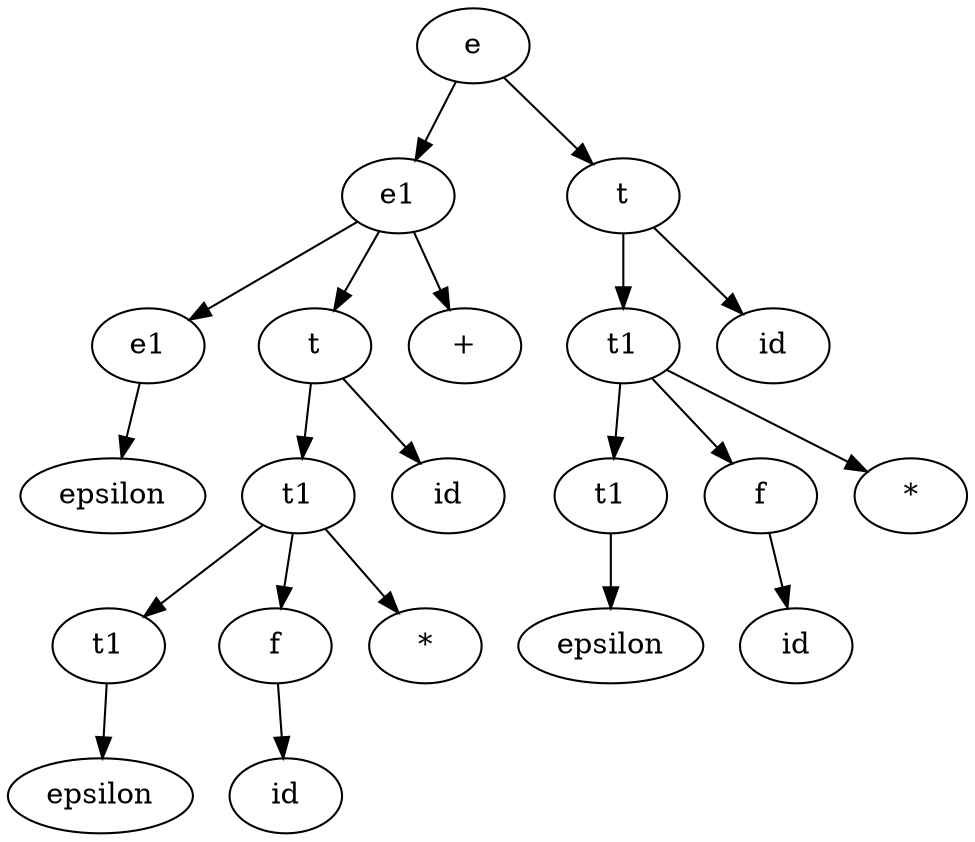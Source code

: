 digraph parseTree{
	0[label = "e"];
	1[label = "e1"];
	2[label = "t"];
	
	0 -> 2;
	0 -> 1;3[label = "t1"];
	4[label = "id"];
	
	2 -> 4;
	2 -> 3;5[label = "t1"];
	6[label = "f"];
	7[label = "*"];
	
	3 -> 7;
	3 -> 6;
	3 -> 5;8[label = "id"];
	
	6 -> 8;9[label = "epsilon"];
	
	5 -> 9;10[label = "e1"];
	11[label = "t"];
	12[label = "+"];
	
	1 -> 12;
	1 -> 11;
	1 -> 10;13[label = "t1"];
	14[label = "id"];
	
	11 -> 14;
	11 -> 13;15[label = "t1"];
	16[label = "f"];
	17[label = "*"];
	
	13 -> 17;
	13 -> 16;
	13 -> 15;18[label = "id"];
	
	16 -> 18;19[label = "epsilon"];
	
	15 -> 19;20[label = "epsilon"];
	
	10 -> 20;}